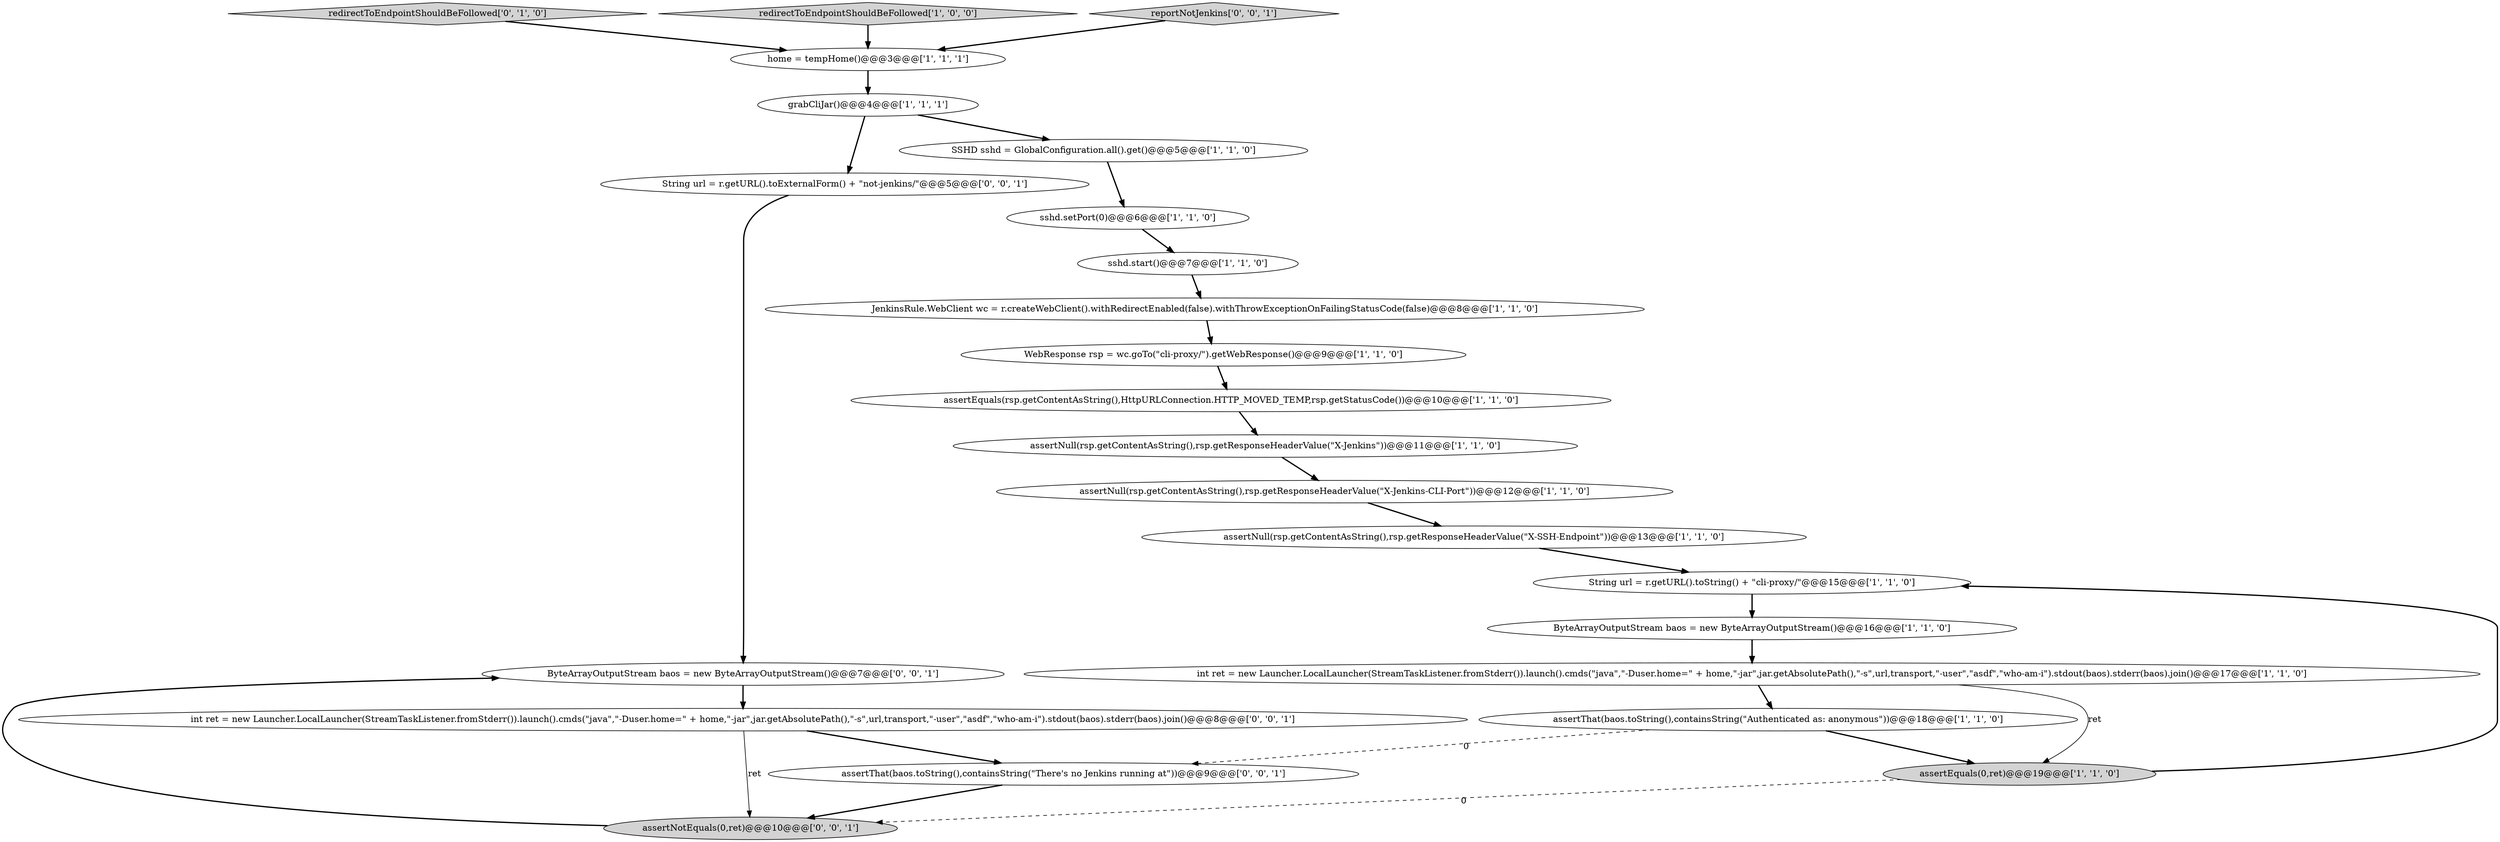 digraph {
2 [style = filled, label = "home = tempHome()@@@3@@@['1', '1', '1']", fillcolor = white, shape = ellipse image = "AAA0AAABBB1BBB"];
11 [style = filled, label = "assertNull(rsp.getContentAsString(),rsp.getResponseHeaderValue(\"X-Jenkins-CLI-Port\"))@@@12@@@['1', '1', '0']", fillcolor = white, shape = ellipse image = "AAA0AAABBB1BBB"];
22 [style = filled, label = "assertNotEquals(0,ret)@@@10@@@['0', '0', '1']", fillcolor = lightgray, shape = ellipse image = "AAA0AAABBB3BBB"];
14 [style = filled, label = "assertThat(baos.toString(),containsString(\"Authenticated as: anonymous\"))@@@18@@@['1', '1', '0']", fillcolor = white, shape = ellipse image = "AAA0AAABBB1BBB"];
23 [style = filled, label = "int ret = new Launcher.LocalLauncher(StreamTaskListener.fromStderr()).launch().cmds(\"java\",\"-Duser.home=\" + home,\"-jar\",jar.getAbsolutePath(),\"-s\",url,transport,\"-user\",\"asdf\",\"who-am-i\").stdout(baos).stderr(baos).join()@@@8@@@['0', '0', '1']", fillcolor = white, shape = ellipse image = "AAA0AAABBB3BBB"];
19 [style = filled, label = "String url = r.getURL().toExternalForm() + \"not-jenkins/\"@@@5@@@['0', '0', '1']", fillcolor = white, shape = ellipse image = "AAA0AAABBB3BBB"];
17 [style = filled, label = "redirectToEndpointShouldBeFollowed['0', '1', '0']", fillcolor = lightgray, shape = diamond image = "AAA0AAABBB2BBB"];
10 [style = filled, label = "assertEquals(rsp.getContentAsString(),HttpURLConnection.HTTP_MOVED_TEMP,rsp.getStatusCode())@@@10@@@['1', '1', '0']", fillcolor = white, shape = ellipse image = "AAA0AAABBB1BBB"];
15 [style = filled, label = "SSHD sshd = GlobalConfiguration.all().get()@@@5@@@['1', '1', '0']", fillcolor = white, shape = ellipse image = "AAA0AAABBB1BBB"];
16 [style = filled, label = "assertNull(rsp.getContentAsString(),rsp.getResponseHeaderValue(\"X-SSH-Endpoint\"))@@@13@@@['1', '1', '0']", fillcolor = white, shape = ellipse image = "AAA0AAABBB1BBB"];
6 [style = filled, label = "redirectToEndpointShouldBeFollowed['1', '0', '0']", fillcolor = lightgray, shape = diamond image = "AAA0AAABBB1BBB"];
3 [style = filled, label = "JenkinsRule.WebClient wc = r.createWebClient().withRedirectEnabled(false).withThrowExceptionOnFailingStatusCode(false)@@@8@@@['1', '1', '0']", fillcolor = white, shape = ellipse image = "AAA0AAABBB1BBB"];
1 [style = filled, label = "String url = r.getURL().toString() + \"cli-proxy/\"@@@15@@@['1', '1', '0']", fillcolor = white, shape = ellipse image = "AAA0AAABBB1BBB"];
4 [style = filled, label = "int ret = new Launcher.LocalLauncher(StreamTaskListener.fromStderr()).launch().cmds(\"java\",\"-Duser.home=\" + home,\"-jar\",jar.getAbsolutePath(),\"-s\",url,transport,\"-user\",\"asdf\",\"who-am-i\").stdout(baos).stderr(baos).join()@@@17@@@['1', '1', '0']", fillcolor = white, shape = ellipse image = "AAA0AAABBB1BBB"];
13 [style = filled, label = "WebResponse rsp = wc.goTo(\"cli-proxy/\").getWebResponse()@@@9@@@['1', '1', '0']", fillcolor = white, shape = ellipse image = "AAA0AAABBB1BBB"];
21 [style = filled, label = "reportNotJenkins['0', '0', '1']", fillcolor = lightgray, shape = diamond image = "AAA0AAABBB3BBB"];
18 [style = filled, label = "assertThat(baos.toString(),containsString(\"There's no Jenkins running at\"))@@@9@@@['0', '0', '1']", fillcolor = white, shape = ellipse image = "AAA0AAABBB3BBB"];
12 [style = filled, label = "ByteArrayOutputStream baos = new ByteArrayOutputStream()@@@16@@@['1', '1', '0']", fillcolor = white, shape = ellipse image = "AAA0AAABBB1BBB"];
8 [style = filled, label = "sshd.start()@@@7@@@['1', '1', '0']", fillcolor = white, shape = ellipse image = "AAA0AAABBB1BBB"];
0 [style = filled, label = "grabCliJar()@@@4@@@['1', '1', '1']", fillcolor = white, shape = ellipse image = "AAA0AAABBB1BBB"];
9 [style = filled, label = "sshd.setPort(0)@@@6@@@['1', '1', '0']", fillcolor = white, shape = ellipse image = "AAA0AAABBB1BBB"];
5 [style = filled, label = "assertEquals(0,ret)@@@19@@@['1', '1', '0']", fillcolor = lightgray, shape = ellipse image = "AAA0AAABBB1BBB"];
20 [style = filled, label = "ByteArrayOutputStream baos = new ByteArrayOutputStream()@@@7@@@['0', '0', '1']", fillcolor = white, shape = ellipse image = "AAA0AAABBB3BBB"];
7 [style = filled, label = "assertNull(rsp.getContentAsString(),rsp.getResponseHeaderValue(\"X-Jenkins\"))@@@11@@@['1', '1', '0']", fillcolor = white, shape = ellipse image = "AAA0AAABBB1BBB"];
14->5 [style = bold, label=""];
5->22 [style = dashed, label="0"];
20->23 [style = bold, label=""];
15->9 [style = bold, label=""];
18->22 [style = bold, label=""];
1->12 [style = bold, label=""];
19->20 [style = bold, label=""];
5->1 [style = bold, label=""];
12->4 [style = bold, label=""];
4->5 [style = solid, label="ret"];
0->19 [style = bold, label=""];
11->16 [style = bold, label=""];
22->20 [style = bold, label=""];
7->11 [style = bold, label=""];
3->13 [style = bold, label=""];
6->2 [style = bold, label=""];
8->3 [style = bold, label=""];
21->2 [style = bold, label=""];
10->7 [style = bold, label=""];
0->15 [style = bold, label=""];
16->1 [style = bold, label=""];
4->14 [style = bold, label=""];
23->18 [style = bold, label=""];
23->22 [style = solid, label="ret"];
2->0 [style = bold, label=""];
14->18 [style = dashed, label="0"];
9->8 [style = bold, label=""];
13->10 [style = bold, label=""];
17->2 [style = bold, label=""];
}
